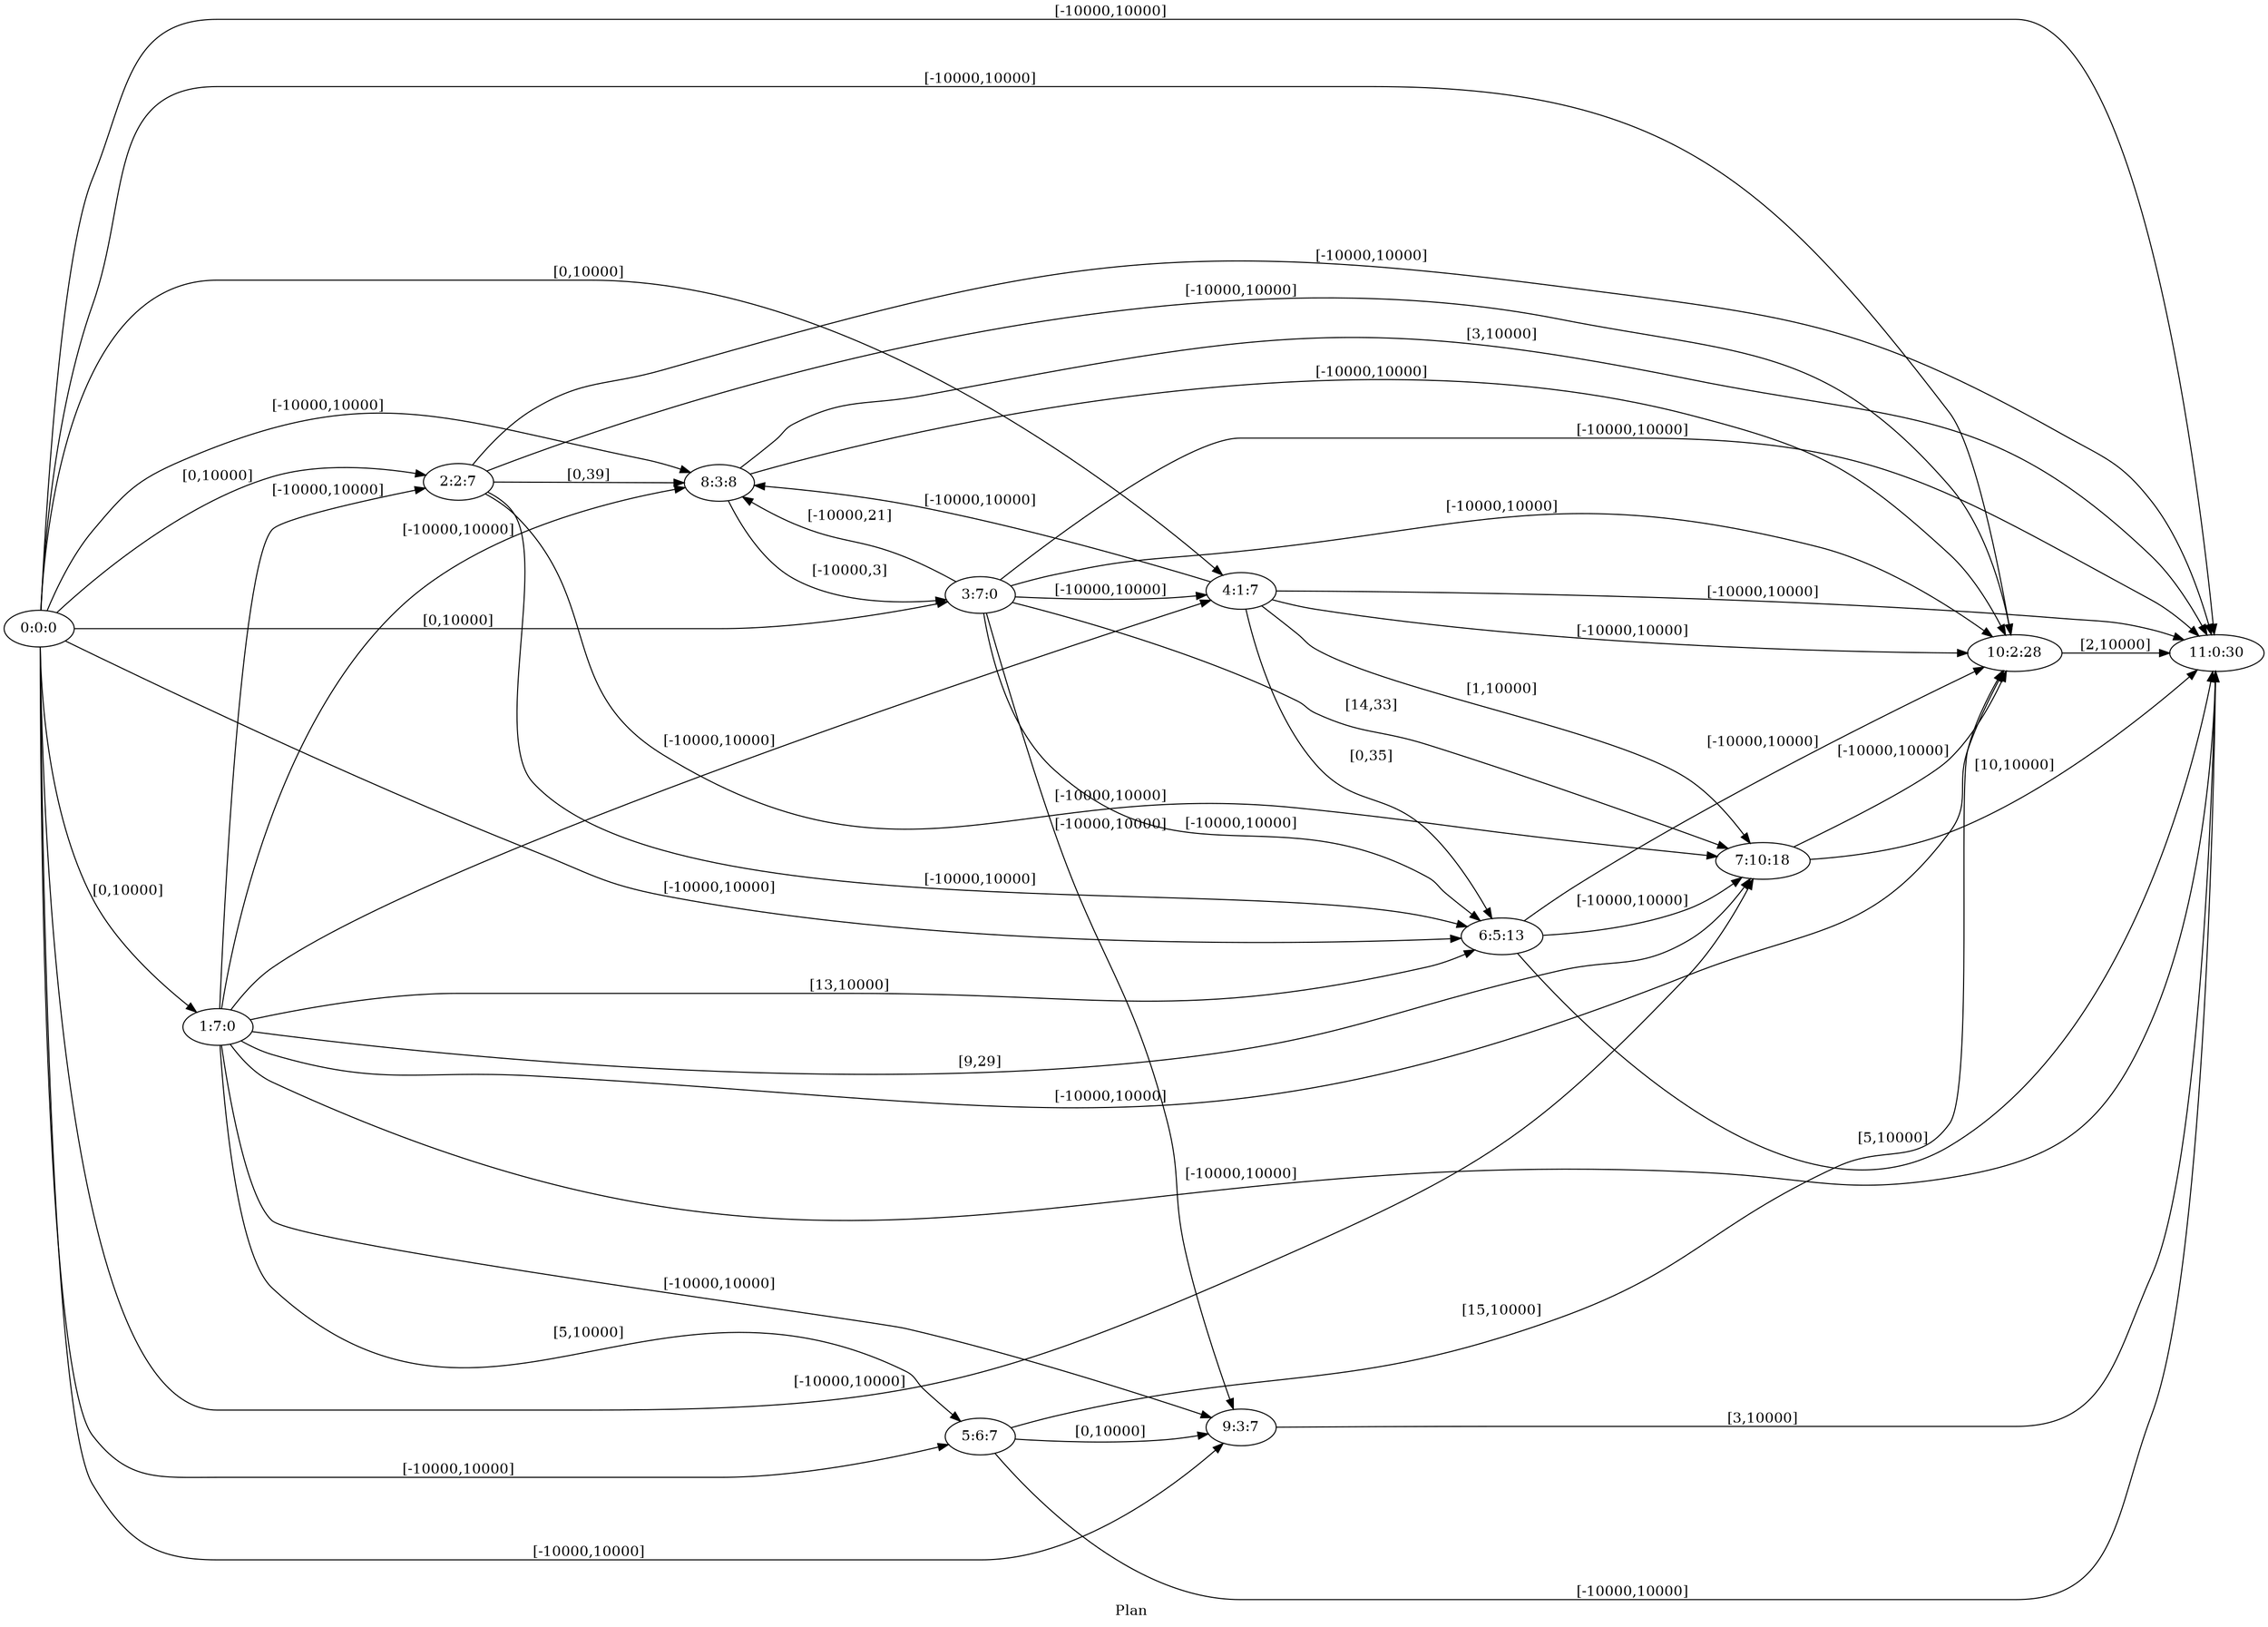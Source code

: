 digraph G {
 rankdir = LR;
 nodesep = .45; 
 size = 30;
label="Plan ";
 fldt = 0.64442;
"0:0:0"->"1:7:0"[ label = "[0,10000]"];
"0:0:0"->"2:2:7"[ label = "[0,10000]"];
"0:0:0"->"3:7:0"[ label = "[0,10000]"];
"0:0:0"->"4:1:7"[ label = "[0,10000]"];
"0:0:0"->"5:6:7"[ label = "[-10000,10000]"];
"0:0:0"->"6:5:13"[ label = "[-10000,10000]"];
"0:0:0"->"7:10:18"[ label = "[-10000,10000]"];
"0:0:0"->"8:3:8"[ label = "[-10000,10000]"];
"0:0:0"->"9:3:7"[ label = "[-10000,10000]"];
"0:0:0"->"10:2:28"[ label = "[-10000,10000]"];
"0:0:0"->"11:0:30"[ label = "[-10000,10000]"];
"1:7:0"->"2:2:7"[ label = "[-10000,10000]"];
"1:7:0"->"4:1:7"[ label = "[-10000,10000]"];
"1:7:0"->"5:6:7"[ label = "[5,10000]"];
"1:7:0"->"6:5:13"[ label = "[13,10000]"];
"1:7:0"->"7:10:18"[ label = "[9,29]"];
"1:7:0"->"8:3:8"[ label = "[-10000,10000]"];
"1:7:0"->"9:3:7"[ label = "[-10000,10000]"];
"1:7:0"->"10:2:28"[ label = "[-10000,10000]"];
"1:7:0"->"11:0:30"[ label = "[-10000,10000]"];
"2:2:7"->"6:5:13"[ label = "[-10000,10000]"];
"2:2:7"->"7:10:18"[ label = "[-10000,10000]"];
"2:2:7"->"8:3:8"[ label = "[0,39]"];
"2:2:7"->"10:2:28"[ label = "[-10000,10000]"];
"2:2:7"->"11:0:30"[ label = "[-10000,10000]"];
"3:7:0"->"4:1:7"[ label = "[-10000,10000]"];
"3:7:0"->"6:5:13"[ label = "[-10000,10000]"];
"3:7:0"->"7:10:18"[ label = "[14,33]"];
"3:7:0"->"8:3:8"[ label = "[-10000,21]"];
"3:7:0"->"9:3:7"[ label = "[-10000,10000]"];
"3:7:0"->"10:2:28"[ label = "[-10000,10000]"];
"3:7:0"->"11:0:30"[ label = "[-10000,10000]"];
"4:1:7"->"6:5:13"[ label = "[0,35]"];
"4:1:7"->"7:10:18"[ label = "[1,10000]"];
"4:1:7"->"8:3:8"[ label = "[-10000,10000]"];
"4:1:7"->"10:2:28"[ label = "[-10000,10000]"];
"4:1:7"->"11:0:30"[ label = "[-10000,10000]"];
"5:6:7"->"9:3:7"[ label = "[0,10000]"];
"5:6:7"->"10:2:28"[ label = "[15,10000]"];
"5:6:7"->"11:0:30"[ label = "[-10000,10000]"];
"6:5:13"->"7:10:18"[ label = "[-10000,10000]"];
"6:5:13"->"10:2:28"[ label = "[-10000,10000]"];
"6:5:13"->"11:0:30"[ label = "[5,10000]"];
"7:10:18"->"10:2:28"[ label = "[-10000,10000]"];
"7:10:18"->"11:0:30"[ label = "[10,10000]"];
"8:3:8"->"3:7:0"[ label = "[-10000,3]"];
"8:3:8"->"10:2:28"[ label = "[-10000,10000]"];
"8:3:8"->"11:0:30"[ label = "[3,10000]"];
"9:3:7"->"11:0:30"[ label = "[3,10000]"];
"10:2:28"->"11:0:30"[ label = "[2,10000]"];
}
